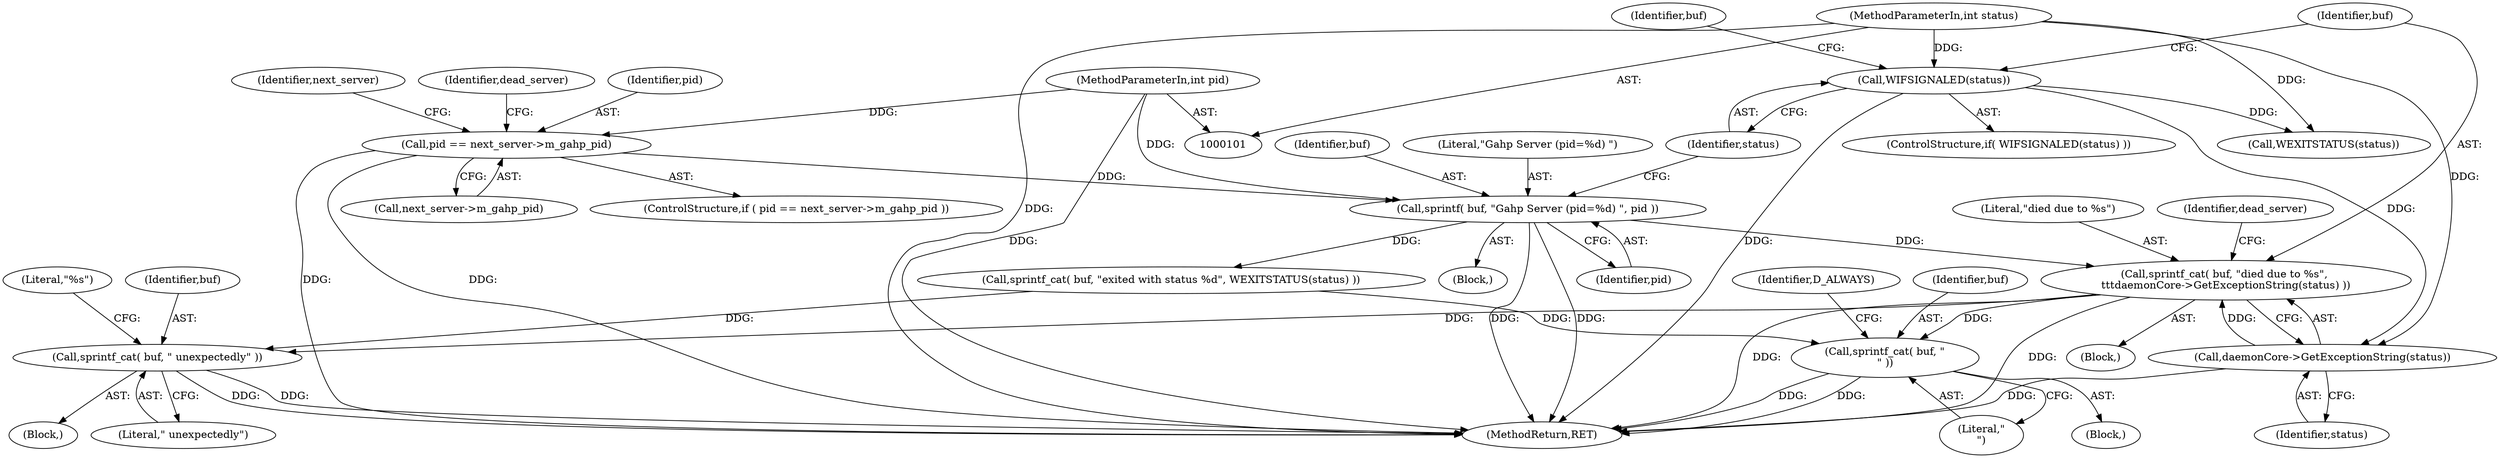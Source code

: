 digraph "0_htcondor_5e5571d1a431eb3c61977b6dd6ec90186ef79867_1@API" {
"1000141" [label="(Call,sprintf_cat( buf, \"died due to %s\", \n\t\t\tdaemonCore->GetExceptionString(status) ))"];
"1000133" [label="(Call,sprintf( buf, \"Gahp Server (pid=%d) \", pid ))"];
"1000122" [label="(Call,pid == next_server->m_gahp_pid)"];
"1000103" [label="(MethodParameterIn,int pid)"];
"1000144" [label="(Call,daemonCore->GetExceptionString(status))"];
"1000138" [label="(Call,WIFSIGNALED(status))"];
"1000104" [label="(MethodParameterIn,int status)"];
"1000156" [label="(Call,sprintf_cat( buf, \" unexpectedly\" ))"];
"1000164" [label="(Call,sprintf_cat( buf, \"\n\" ))"];
"1000105" [label="(Block,)"];
"1000123" [label="(Identifier,pid)"];
"1000145" [label="(Identifier,status)"];
"1000140" [label="(Block,)"];
"1000142" [label="(Identifier,buf)"];
"1000165" [label="(Identifier,buf)"];
"1000137" [label="(ControlStructure,if( WIFSIGNALED(status) ))"];
"1000160" [label="(Literal,\"%s\")"];
"1000122" [label="(Call,pid == next_server->m_gahp_pid)"];
"1000155" [label="(Block,)"];
"1000164" [label="(Call,sprintf_cat( buf, \"\n\" ))"];
"1000163" [label="(Block,)"];
"1000168" [label="(Identifier,D_ALWAYS)"];
"1000144" [label="(Call,daemonCore->GetExceptionString(status))"];
"1000124" [label="(Call,next_server->m_gahp_pid)"];
"1000136" [label="(Identifier,pid)"];
"1000143" [label="(Literal,\"died due to %s\")"];
"1000166" [label="(Literal,\"\n\")"];
"1000134" [label="(Identifier,buf)"];
"1000118" [label="(Identifier,next_server)"];
"1000148" [label="(Call,sprintf_cat( buf, \"exited with status %d\", WEXITSTATUS(status) ))"];
"1000138" [label="(Call,WIFSIGNALED(status))"];
"1000135" [label="(Literal,\"Gahp Server (pid=%d) \")"];
"1000157" [label="(Identifier,buf)"];
"1000158" [label="(Literal,\" unexpectedly\")"];
"1000171" [label="(MethodReturn,RET)"];
"1000156" [label="(Call,sprintf_cat( buf, \" unexpectedly\" ))"];
"1000149" [label="(Identifier,buf)"];
"1000151" [label="(Call,WEXITSTATUS(status))"];
"1000141" [label="(Call,sprintf_cat( buf, \"died due to %s\", \n\t\t\tdaemonCore->GetExceptionString(status) ))"];
"1000129" [label="(Identifier,dead_server)"];
"1000154" [label="(Identifier,dead_server)"];
"1000133" [label="(Call,sprintf( buf, \"Gahp Server (pid=%d) \", pid ))"];
"1000139" [label="(Identifier,status)"];
"1000121" [label="(ControlStructure,if ( pid == next_server->m_gahp_pid ))"];
"1000104" [label="(MethodParameterIn,int status)"];
"1000103" [label="(MethodParameterIn,int pid)"];
"1000141" -> "1000140"  [label="AST: "];
"1000141" -> "1000144"  [label="CFG: "];
"1000142" -> "1000141"  [label="AST: "];
"1000143" -> "1000141"  [label="AST: "];
"1000144" -> "1000141"  [label="AST: "];
"1000154" -> "1000141"  [label="CFG: "];
"1000141" -> "1000171"  [label="DDG: "];
"1000141" -> "1000171"  [label="DDG: "];
"1000133" -> "1000141"  [label="DDG: "];
"1000144" -> "1000141"  [label="DDG: "];
"1000141" -> "1000156"  [label="DDG: "];
"1000141" -> "1000164"  [label="DDG: "];
"1000133" -> "1000105"  [label="AST: "];
"1000133" -> "1000136"  [label="CFG: "];
"1000134" -> "1000133"  [label="AST: "];
"1000135" -> "1000133"  [label="AST: "];
"1000136" -> "1000133"  [label="AST: "];
"1000139" -> "1000133"  [label="CFG: "];
"1000133" -> "1000171"  [label="DDG: "];
"1000133" -> "1000171"  [label="DDG: "];
"1000122" -> "1000133"  [label="DDG: "];
"1000103" -> "1000133"  [label="DDG: "];
"1000133" -> "1000148"  [label="DDG: "];
"1000122" -> "1000121"  [label="AST: "];
"1000122" -> "1000124"  [label="CFG: "];
"1000123" -> "1000122"  [label="AST: "];
"1000124" -> "1000122"  [label="AST: "];
"1000118" -> "1000122"  [label="CFG: "];
"1000129" -> "1000122"  [label="CFG: "];
"1000122" -> "1000171"  [label="DDG: "];
"1000122" -> "1000171"  [label="DDG: "];
"1000103" -> "1000122"  [label="DDG: "];
"1000103" -> "1000101"  [label="AST: "];
"1000103" -> "1000171"  [label="DDG: "];
"1000144" -> "1000145"  [label="CFG: "];
"1000145" -> "1000144"  [label="AST: "];
"1000144" -> "1000171"  [label="DDG: "];
"1000138" -> "1000144"  [label="DDG: "];
"1000104" -> "1000144"  [label="DDG: "];
"1000138" -> "1000137"  [label="AST: "];
"1000138" -> "1000139"  [label="CFG: "];
"1000139" -> "1000138"  [label="AST: "];
"1000142" -> "1000138"  [label="CFG: "];
"1000149" -> "1000138"  [label="CFG: "];
"1000138" -> "1000171"  [label="DDG: "];
"1000104" -> "1000138"  [label="DDG: "];
"1000138" -> "1000151"  [label="DDG: "];
"1000104" -> "1000101"  [label="AST: "];
"1000104" -> "1000171"  [label="DDG: "];
"1000104" -> "1000151"  [label="DDG: "];
"1000156" -> "1000155"  [label="AST: "];
"1000156" -> "1000158"  [label="CFG: "];
"1000157" -> "1000156"  [label="AST: "];
"1000158" -> "1000156"  [label="AST: "];
"1000160" -> "1000156"  [label="CFG: "];
"1000156" -> "1000171"  [label="DDG: "];
"1000156" -> "1000171"  [label="DDG: "];
"1000148" -> "1000156"  [label="DDG: "];
"1000164" -> "1000163"  [label="AST: "];
"1000164" -> "1000166"  [label="CFG: "];
"1000165" -> "1000164"  [label="AST: "];
"1000166" -> "1000164"  [label="AST: "];
"1000168" -> "1000164"  [label="CFG: "];
"1000164" -> "1000171"  [label="DDG: "];
"1000164" -> "1000171"  [label="DDG: "];
"1000148" -> "1000164"  [label="DDG: "];
}
